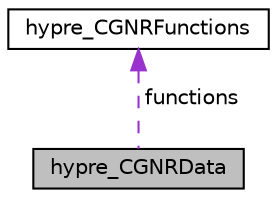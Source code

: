 digraph "hypre_CGNRData"
{
 // LATEX_PDF_SIZE
  edge [fontname="Helvetica",fontsize="10",labelfontname="Helvetica",labelfontsize="10"];
  node [fontname="Helvetica",fontsize="10",shape=record];
  Node1 [label="hypre_CGNRData",height=0.2,width=0.4,color="black", fillcolor="grey75", style="filled", fontcolor="black",tooltip=" "];
  Node2 -> Node1 [dir="back",color="darkorchid3",fontsize="10",style="dashed",label=" functions" ,fontname="Helvetica"];
  Node2 [label="hypre_CGNRFunctions",height=0.2,width=0.4,color="black", fillcolor="white", style="filled",URL="$structhypre___c_g_n_r_functions.html",tooltip=" "];
}
